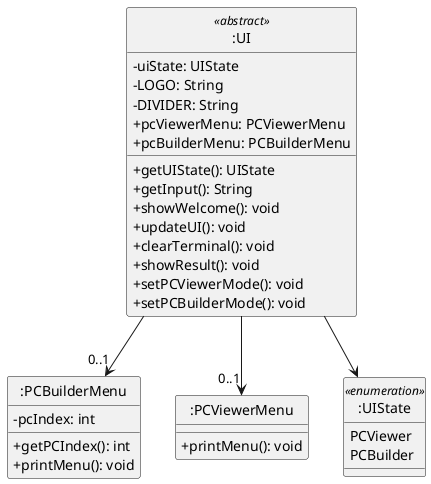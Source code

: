@startuml
skinparam classAttributeIconSize 0

class ":UI" as UI
class ":PCBuilderMenu" as PCBuilderMenu
class ":PCViewerMenu" as PCViewerMenu
class ":UIState" as UIState

class UI <<abstract>> {
    -uiState: UIState
    -LOGO: String
    -DIVIDER: String
    +pcViewerMenu: PCViewerMenu
    +pcBuilderMenu: PCBuilderMenu

    +getUIState(): UIState
    +getInput(): String
    +showWelcome(): void
    +updateUI(): void
    +clearTerminal(): void
    +showResult(): void
    +setPCViewerMode(): void
    +setPCBuilderMode(): void
}

class PCBuilderMenu {
    -pcIndex: int
    +getPCIndex(): int
    +printMenu(): void
}

class PCViewerMenu {
    +printMenu(): void
}

class UIState <<enumeration>> {
    PCViewer
    PCBuilder
}

UI --> "0..1" PCBuilderMenu
UI --> "0..1" PCViewerMenu 
UI --> UIState

hide class circle

@enduml